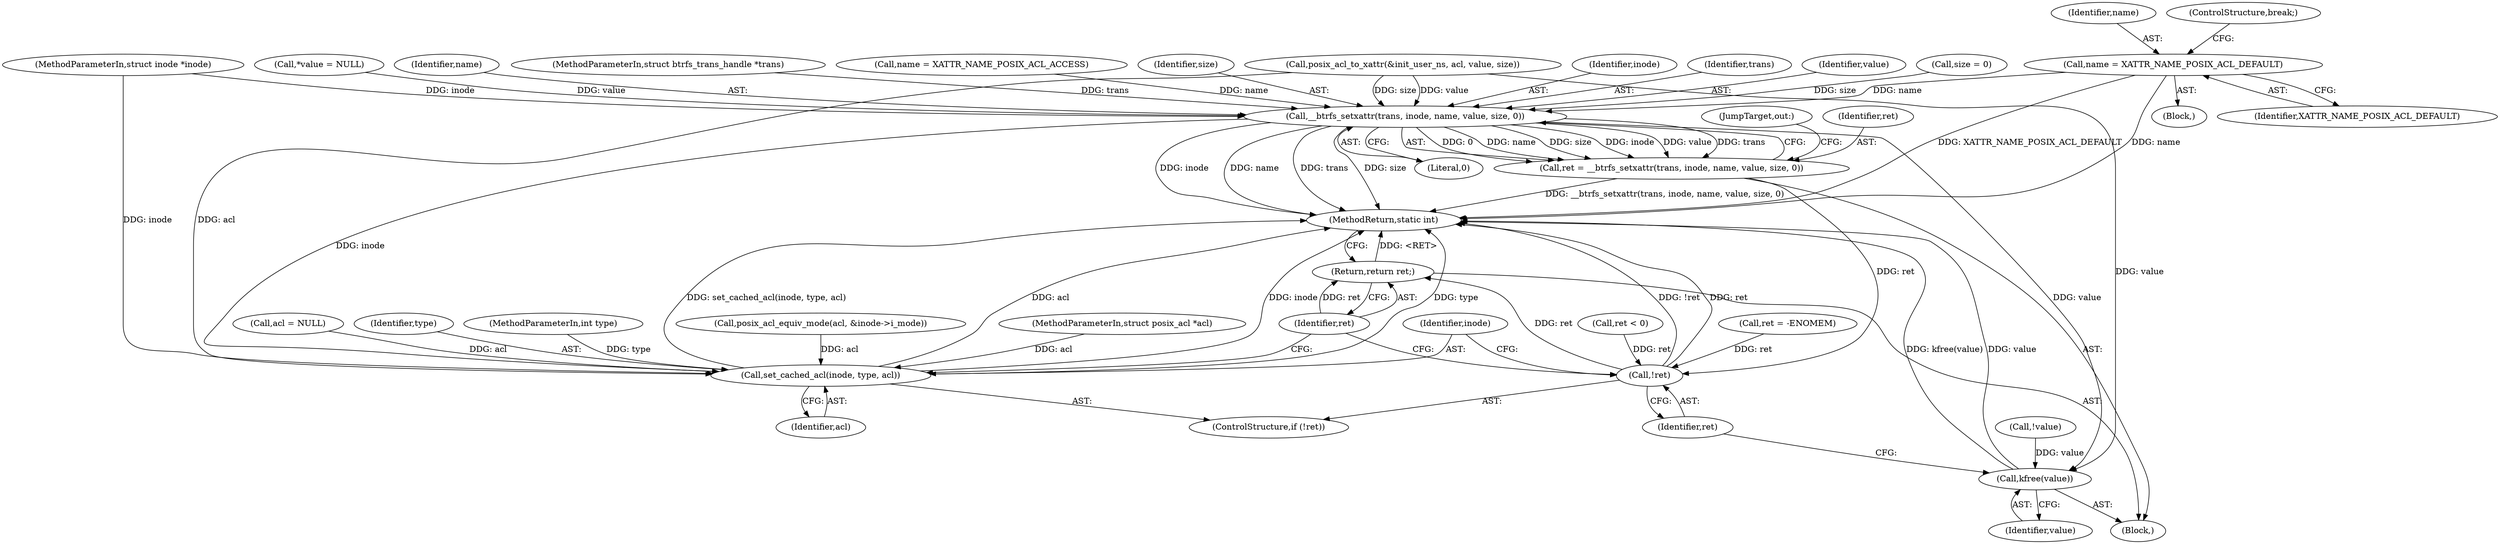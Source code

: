 digraph "0_linux_073931017b49d9458aa351605b43a7e34598caef_0@pointer" {
"1000164" [label="(Call,name = XATTR_NAME_POSIX_ACL_DEFAULT)"];
"1000210" [label="(Call,__btrfs_setxattr(trans, inode, name, value, size, 0))"];
"1000208" [label="(Call,ret = __btrfs_setxattr(trans, inode, name, value, size, 0))"];
"1000221" [label="(Call,!ret)"];
"1000227" [label="(Return,return ret;)"];
"1000218" [label="(Call,kfree(value))"];
"1000223" [label="(Call,set_cached_acl(inode, type, acl))"];
"1000187" [label="(Call,!value)"];
"1000166" [label="(Identifier,XATTR_NAME_POSIX_ACL_DEFAULT)"];
"1000222" [label="(Identifier,ret)"];
"1000210" [label="(Call,__btrfs_setxattr(trans, inode, name, value, size, 0))"];
"1000212" [label="(Identifier,inode)"];
"1000219" [label="(Identifier,value)"];
"1000221" [label="(Call,!ret)"];
"1000211" [label="(Identifier,trans)"];
"1000208" [label="(Call,ret = __btrfs_setxattr(trans, inode, name, value, size, 0))"];
"1000220" [label="(ControlStructure,if (!ret))"];
"1000190" [label="(Call,ret = -ENOMEM)"];
"1000218" [label="(Call,kfree(value))"];
"1000144" [label="(Call,acl = NULL)"];
"1000214" [label="(Identifier,value)"];
"1000105" [label="(Block,)"];
"1000108" [label="(Call,size = 0)"];
"1000217" [label="(JumpTarget,out:)"];
"1000113" [label="(Call,*value = NULL)"];
"1000228" [label="(Identifier,ret)"];
"1000229" [label="(MethodReturn,static int)"];
"1000213" [label="(Identifier,name)"];
"1000227" [label="(Return,return ret;)"];
"1000101" [label="(MethodParameterIn,struct btrfs_trans_handle *trans)"];
"1000216" [label="(Literal,0)"];
"1000128" [label="(Call,posix_acl_equiv_mode(acl, &inode->i_mode))"];
"1000118" [label="(Block,)"];
"1000209" [label="(Identifier,ret)"];
"1000103" [label="(MethodParameterIn,struct posix_acl *acl)"];
"1000165" [label="(Identifier,name)"];
"1000120" [label="(Call,name = XATTR_NAME_POSIX_ACL_ACCESS)"];
"1000224" [label="(Identifier,inode)"];
"1000204" [label="(Call,ret < 0)"];
"1000215" [label="(Identifier,size)"];
"1000223" [label="(Call,set_cached_acl(inode, type, acl))"];
"1000225" [label="(Identifier,type)"];
"1000167" [label="(ControlStructure,break;)"];
"1000164" [label="(Call,name = XATTR_NAME_POSIX_ACL_DEFAULT)"];
"1000104" [label="(MethodParameterIn,int type)"];
"1000102" [label="(MethodParameterIn,struct inode *inode)"];
"1000226" [label="(Identifier,acl)"];
"1000197" [label="(Call,posix_acl_to_xattr(&init_user_ns, acl, value, size))"];
"1000164" -> "1000118"  [label="AST: "];
"1000164" -> "1000166"  [label="CFG: "];
"1000165" -> "1000164"  [label="AST: "];
"1000166" -> "1000164"  [label="AST: "];
"1000167" -> "1000164"  [label="CFG: "];
"1000164" -> "1000229"  [label="DDG: XATTR_NAME_POSIX_ACL_DEFAULT"];
"1000164" -> "1000229"  [label="DDG: name"];
"1000164" -> "1000210"  [label="DDG: name"];
"1000210" -> "1000208"  [label="AST: "];
"1000210" -> "1000216"  [label="CFG: "];
"1000211" -> "1000210"  [label="AST: "];
"1000212" -> "1000210"  [label="AST: "];
"1000213" -> "1000210"  [label="AST: "];
"1000214" -> "1000210"  [label="AST: "];
"1000215" -> "1000210"  [label="AST: "];
"1000216" -> "1000210"  [label="AST: "];
"1000208" -> "1000210"  [label="CFG: "];
"1000210" -> "1000229"  [label="DDG: inode"];
"1000210" -> "1000229"  [label="DDG: name"];
"1000210" -> "1000229"  [label="DDG: trans"];
"1000210" -> "1000229"  [label="DDG: size"];
"1000210" -> "1000208"  [label="DDG: 0"];
"1000210" -> "1000208"  [label="DDG: name"];
"1000210" -> "1000208"  [label="DDG: size"];
"1000210" -> "1000208"  [label="DDG: inode"];
"1000210" -> "1000208"  [label="DDG: value"];
"1000210" -> "1000208"  [label="DDG: trans"];
"1000101" -> "1000210"  [label="DDG: trans"];
"1000102" -> "1000210"  [label="DDG: inode"];
"1000120" -> "1000210"  [label="DDG: name"];
"1000197" -> "1000210"  [label="DDG: value"];
"1000197" -> "1000210"  [label="DDG: size"];
"1000113" -> "1000210"  [label="DDG: value"];
"1000108" -> "1000210"  [label="DDG: size"];
"1000210" -> "1000218"  [label="DDG: value"];
"1000210" -> "1000223"  [label="DDG: inode"];
"1000208" -> "1000105"  [label="AST: "];
"1000209" -> "1000208"  [label="AST: "];
"1000217" -> "1000208"  [label="CFG: "];
"1000208" -> "1000229"  [label="DDG: __btrfs_setxattr(trans, inode, name, value, size, 0)"];
"1000208" -> "1000221"  [label="DDG: ret"];
"1000221" -> "1000220"  [label="AST: "];
"1000221" -> "1000222"  [label="CFG: "];
"1000222" -> "1000221"  [label="AST: "];
"1000224" -> "1000221"  [label="CFG: "];
"1000228" -> "1000221"  [label="CFG: "];
"1000221" -> "1000229"  [label="DDG: !ret"];
"1000221" -> "1000229"  [label="DDG: ret"];
"1000190" -> "1000221"  [label="DDG: ret"];
"1000204" -> "1000221"  [label="DDG: ret"];
"1000221" -> "1000227"  [label="DDG: ret"];
"1000227" -> "1000105"  [label="AST: "];
"1000227" -> "1000228"  [label="CFG: "];
"1000228" -> "1000227"  [label="AST: "];
"1000229" -> "1000227"  [label="CFG: "];
"1000227" -> "1000229"  [label="DDG: <RET>"];
"1000228" -> "1000227"  [label="DDG: ret"];
"1000218" -> "1000105"  [label="AST: "];
"1000218" -> "1000219"  [label="CFG: "];
"1000219" -> "1000218"  [label="AST: "];
"1000222" -> "1000218"  [label="CFG: "];
"1000218" -> "1000229"  [label="DDG: value"];
"1000218" -> "1000229"  [label="DDG: kfree(value)"];
"1000187" -> "1000218"  [label="DDG: value"];
"1000197" -> "1000218"  [label="DDG: value"];
"1000223" -> "1000220"  [label="AST: "];
"1000223" -> "1000226"  [label="CFG: "];
"1000224" -> "1000223"  [label="AST: "];
"1000225" -> "1000223"  [label="AST: "];
"1000226" -> "1000223"  [label="AST: "];
"1000228" -> "1000223"  [label="CFG: "];
"1000223" -> "1000229"  [label="DDG: type"];
"1000223" -> "1000229"  [label="DDG: set_cached_acl(inode, type, acl)"];
"1000223" -> "1000229"  [label="DDG: acl"];
"1000223" -> "1000229"  [label="DDG: inode"];
"1000102" -> "1000223"  [label="DDG: inode"];
"1000104" -> "1000223"  [label="DDG: type"];
"1000197" -> "1000223"  [label="DDG: acl"];
"1000144" -> "1000223"  [label="DDG: acl"];
"1000128" -> "1000223"  [label="DDG: acl"];
"1000103" -> "1000223"  [label="DDG: acl"];
}
